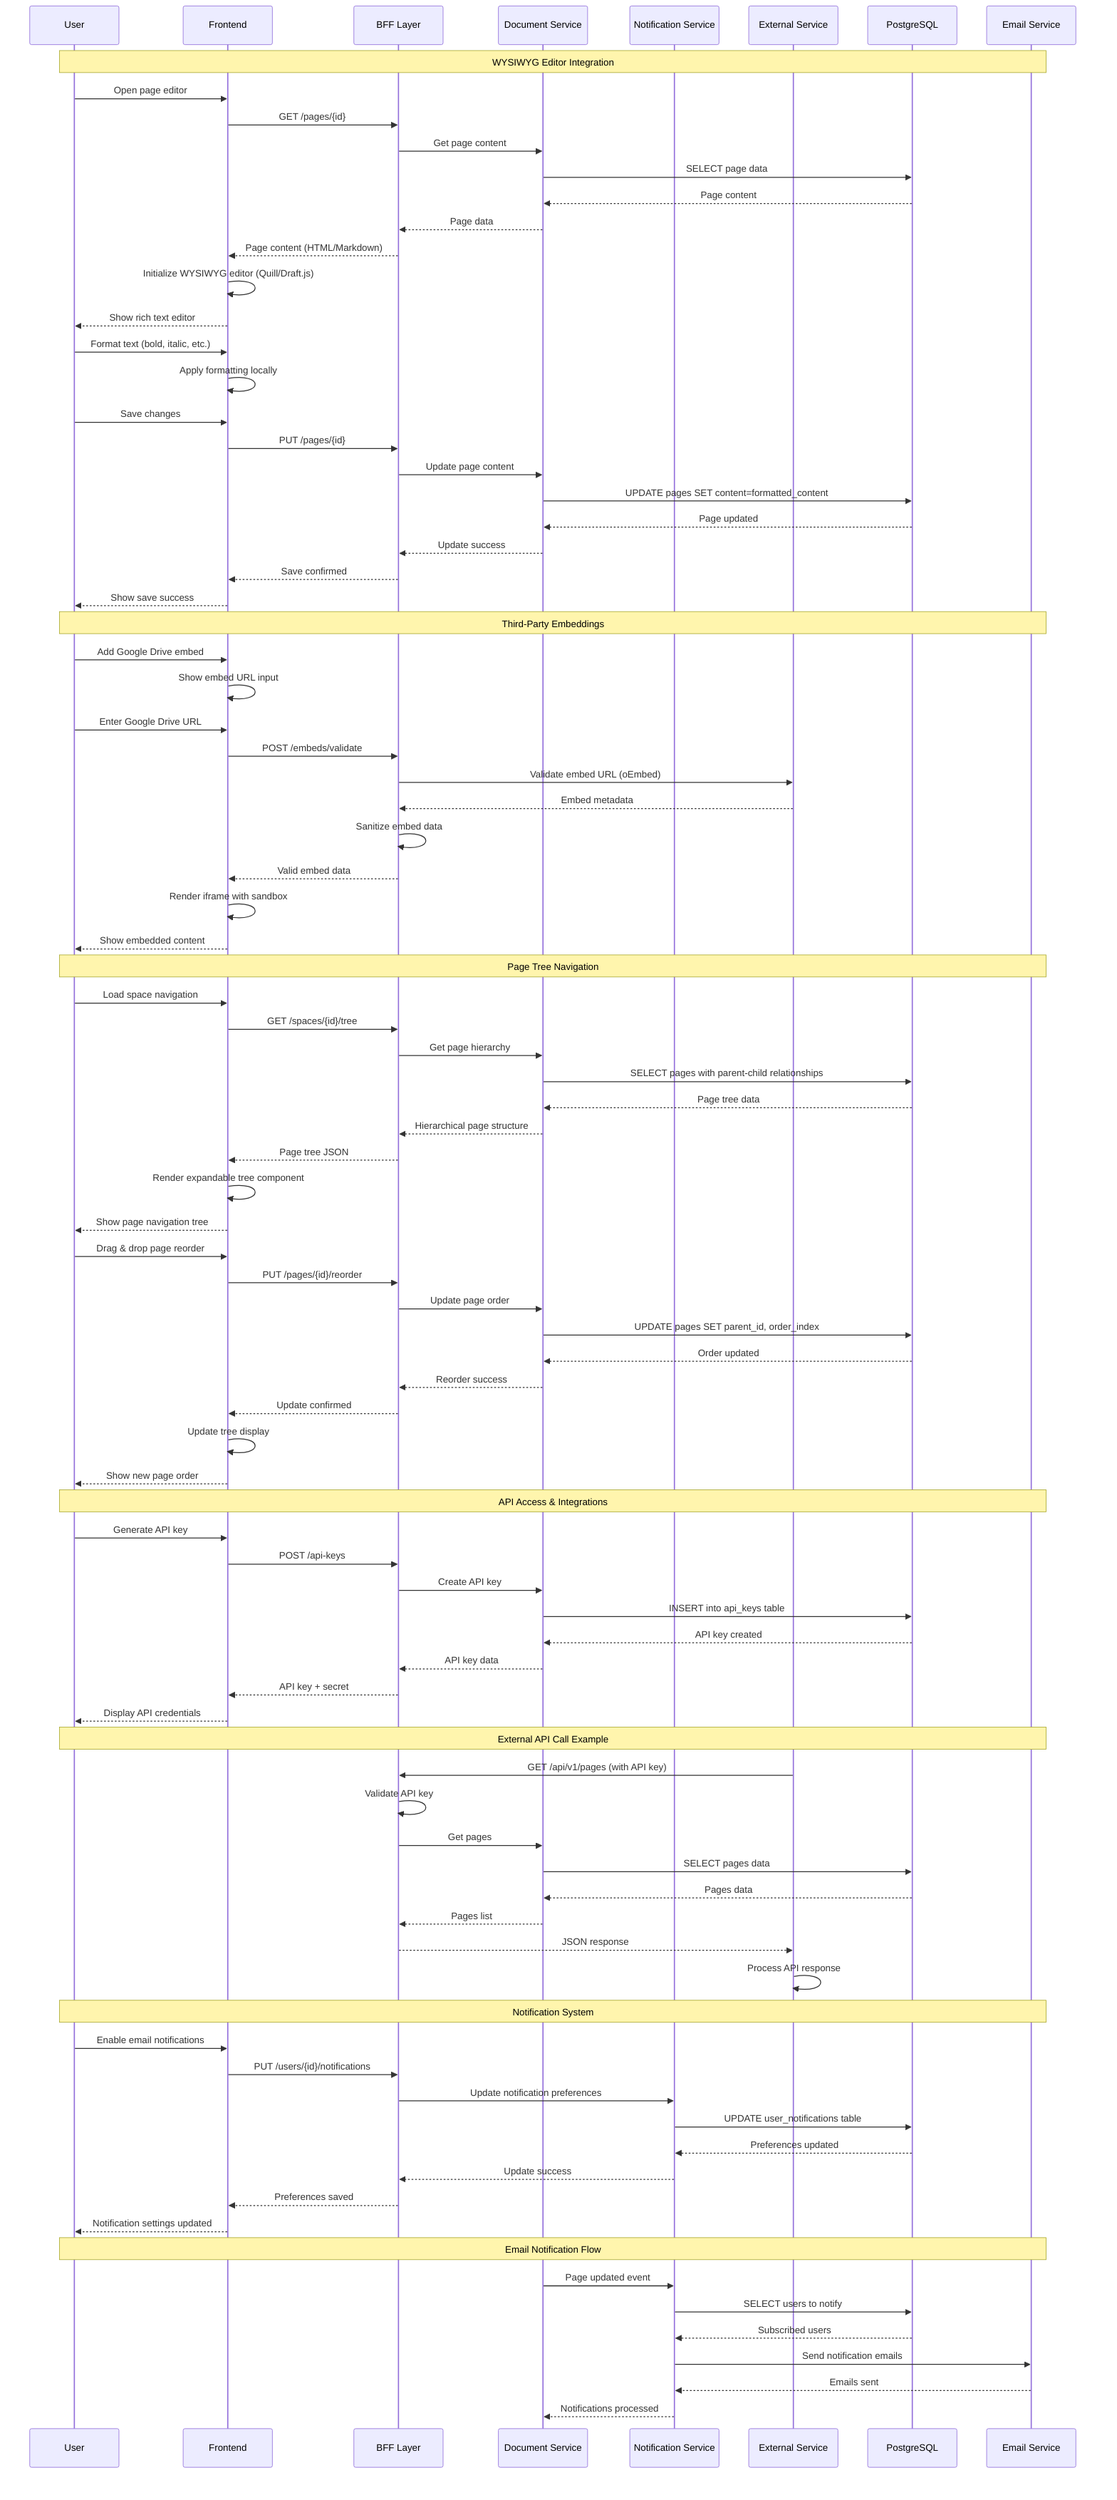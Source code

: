 sequenceDiagram
    participant U as User
    participant FE as Frontend
    participant BFF as BFF Layer
    participant DS as Document Service
    participant NS as Notification Service
    participant EXT as External Service
    participant PG as PostgreSQL
    participant EMAIL as Email Service

    Note over U,EMAIL: WYSIWYG Editor Integration
    
    U->>FE: Open page editor
    FE->>BFF: GET /pages/{id}
    BFF->>DS: Get page content
    DS->>PG: SELECT page data
    PG-->>DS: Page content
    DS-->>BFF: Page data
    BFF-->>FE: Page content (HTML/Markdown)
    FE->>FE: Initialize WYSIWYG editor (Quill/Draft.js)
    FE-->>U: Show rich text editor
    
    U->>FE: Format text (bold, italic, etc.)
    FE->>FE: Apply formatting locally
    U->>FE: Save changes
    FE->>BFF: PUT /pages/{id}
    BFF->>DS: Update page content
    DS->>PG: UPDATE pages SET content=formatted_content
    PG-->>DS: Page updated
    DS-->>BFF: Update success
    BFF-->>FE: Save confirmed
    FE-->>U: Show save success
    
    Note over U,EMAIL: Third-Party Embeddings
    
    U->>FE: Add Google Drive embed
    FE->>FE: Show embed URL input
    U->>FE: Enter Google Drive URL
    FE->>BFF: POST /embeds/validate
    BFF->>EXT: Validate embed URL (oEmbed)
    EXT-->>BFF: Embed metadata
    BFF->>BFF: Sanitize embed data
    BFF-->>FE: Valid embed data
    FE->>FE: Render iframe with sandbox
    FE-->>U: Show embedded content
    
    Note over U,EMAIL: Page Tree Navigation
    
    U->>FE: Load space navigation
    FE->>BFF: GET /spaces/{id}/tree
    BFF->>DS: Get page hierarchy
    DS->>PG: SELECT pages with parent-child relationships
    PG-->>DS: Page tree data
    DS-->>BFF: Hierarchical page structure
    BFF-->>FE: Page tree JSON
    FE->>FE: Render expandable tree component
    FE-->>U: Show page navigation tree
    
    U->>FE: Drag & drop page reorder
    FE->>BFF: PUT /pages/{id}/reorder
    BFF->>DS: Update page order
    DS->>PG: UPDATE pages SET parent_id, order_index
    PG-->>DS: Order updated
    DS-->>BFF: Reorder success
    BFF-->>FE: Update confirmed
    FE->>FE: Update tree display
    FE-->>U: Show new page order
    
    Note over U,EMAIL: API Access & Integrations
    
    U->>FE: Generate API key
    FE->>BFF: POST /api-keys
    BFF->>DS: Create API key
    DS->>PG: INSERT into api_keys table
    PG-->>DS: API key created
    DS-->>BFF: API key data
    BFF-->>FE: API key + secret
    FE-->>U: Display API credentials
    
    Note over U,EMAIL: External API Call Example
    
    EXT->>BFF: GET /api/v1/pages (with API key)
    BFF->>BFF: Validate API key
    BFF->>DS: Get pages
    DS->>PG: SELECT pages data
    PG-->>DS: Pages data
    DS-->>BFF: Pages list
    BFF-->>EXT: JSON response
    EXT->>EXT: Process API response
    
    Note over U,EMAIL: Notification System
    
    U->>FE: Enable email notifications
    FE->>BFF: PUT /users/{id}/notifications
    BFF->>NS: Update notification preferences
    NS->>PG: UPDATE user_notifications table
    PG-->>NS: Preferences updated
    NS-->>BFF: Update success
    BFF-->>FE: Preferences saved
    FE-->>U: Notification settings updated
    
    Note over U,EMAIL: Email Notification Flow
    
    DS->>NS: Page updated event
    NS->>PG: SELECT users to notify
    PG-->>NS: Subscribed users
    NS->>EMAIL: Send notification emails
    EMAIL-->>NS: Emails sent
    NS-->>DS: Notifications processed
